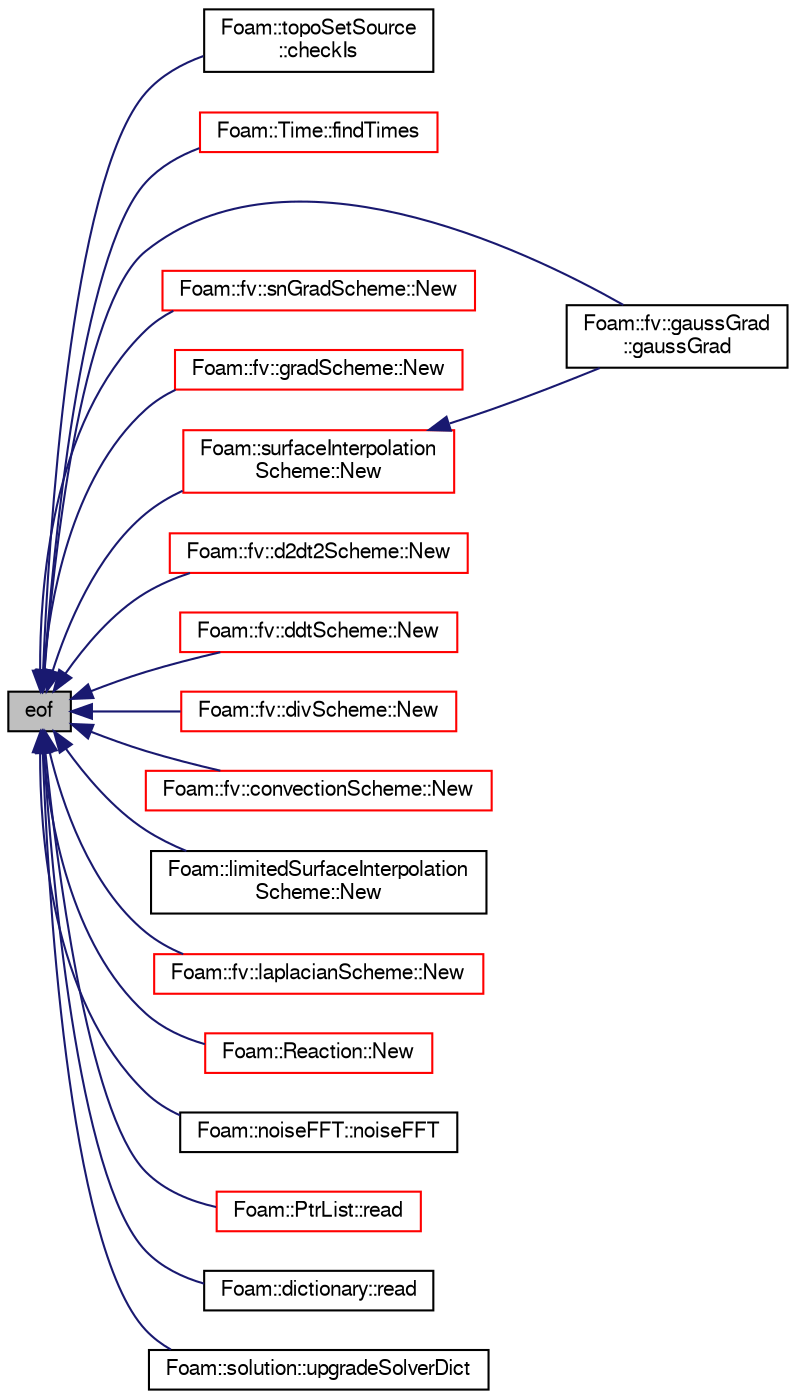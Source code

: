 digraph "eof"
{
  bgcolor="transparent";
  edge [fontname="FreeSans",fontsize="10",labelfontname="FreeSans",labelfontsize="10"];
  node [fontname="FreeSans",fontsize="10",shape=record];
  rankdir="LR";
  Node1 [label="eof",height=0.2,width=0.4,color="black", fillcolor="grey75", style="filled" fontcolor="black"];
  Node1 -> Node2 [dir="back",color="midnightblue",fontsize="10",style="solid",fontname="FreeSans"];
  Node2 [label="Foam::topoSetSource\l::checkIs",height=0.2,width=0.4,color="black",URL="$a02564.html#ae46e80b40fbccd61445ff02c596734b5",tooltip="Check state of stream. "];
  Node1 -> Node3 [dir="back",color="midnightblue",fontsize="10",style="solid",fontname="FreeSans"];
  Node3 [label="Foam::Time::findTimes",height=0.2,width=0.4,color="red",URL="$a02535.html#a358594437beb51631684afba39f445da",tooltip="Search a given directory for valid time directories. "];
  Node1 -> Node4 [dir="back",color="midnightblue",fontsize="10",style="solid",fontname="FreeSans"];
  Node4 [label="Foam::fv::gaussGrad\l::gaussGrad",height=0.2,width=0.4,color="black",URL="$a00880.html#ace6c2051286514eb33d4839e9b6b9573",tooltip="Construct from mesh and Istream. "];
  Node1 -> Node5 [dir="back",color="midnightblue",fontsize="10",style="solid",fontname="FreeSans"];
  Node5 [label="Foam::fv::snGradScheme::New",height=0.2,width=0.4,color="red",URL="$a02294.html#adc12ff65e667931ca7187bb66656924a",tooltip="Return new tmp interpolation scheme. "];
  Node1 -> Node6 [dir="back",color="midnightblue",fontsize="10",style="solid",fontname="FreeSans"];
  Node6 [label="Foam::fv::gradScheme::New",height=0.2,width=0.4,color="red",URL="$a00918.html#afc37a52dd28d032d31cc89576f8122f2",tooltip="Return a pointer to a new gradScheme created on freestore. "];
  Node1 -> Node7 [dir="back",color="midnightblue",fontsize="10",style="solid",fontname="FreeSans"];
  Node7 [label="Foam::surfaceInterpolation\lScheme::New",height=0.2,width=0.4,color="red",URL="$a02415.html#a4228053a08db320a1a8c647eedfc41b0",tooltip="Return new tmp interpolation scheme. "];
  Node7 -> Node4 [dir="back",color="midnightblue",fontsize="10",style="solid",fontname="FreeSans"];
  Node1 -> Node8 [dir="back",color="midnightblue",fontsize="10",style="solid",fontname="FreeSans"];
  Node8 [label="Foam::fv::d2dt2Scheme::New",height=0.2,width=0.4,color="red",URL="$a00474.html#a60670b82e2875dd4e0c98fa8d4198272",tooltip="Return a pointer to a new d2dt2Scheme created on freestore. "];
  Node1 -> Node9 [dir="back",color="midnightblue",fontsize="10",style="solid",fontname="FreeSans"];
  Node9 [label="Foam::fv::ddtScheme::New",height=0.2,width=0.4,color="red",URL="$a00481.html#a5a8f7e051307daf65eae67fb50c84a21",tooltip="Return a pointer to a new ddtScheme created on freestore. "];
  Node1 -> Node10 [dir="back",color="midnightblue",fontsize="10",style="solid",fontname="FreeSans"];
  Node10 [label="Foam::fv::divScheme::New",height=0.2,width=0.4,color="red",URL="$a00548.html#ad9e49ab1c22879be2f0d38c93b75b299",tooltip="Return a pointer to a new divScheme created on freestore. "];
  Node1 -> Node11 [dir="back",color="midnightblue",fontsize="10",style="solid",fontname="FreeSans"];
  Node11 [label="Foam::fv::convectionScheme::New",height=0.2,width=0.4,color="red",URL="$a00384.html#af588839e72c5544d36b0eb36a09e83aa",tooltip="Return a pointer to a new convectionScheme created on freestore. "];
  Node1 -> Node12 [dir="back",color="midnightblue",fontsize="10",style="solid",fontname="FreeSans"];
  Node12 [label="Foam::limitedSurfaceInterpolation\lScheme::New",height=0.2,width=0.4,color="black",URL="$a01285.html#a4375e15f8b82da9daf54eb57be9407ec",tooltip="Return new tmp interpolation scheme. "];
  Node1 -> Node13 [dir="back",color="midnightblue",fontsize="10",style="solid",fontname="FreeSans"];
  Node13 [label="Foam::fv::laplacianScheme::New",height=0.2,width=0.4,color="red",URL="$a01234.html#aa4597ba9a0b5ea42742d7b60969aefde",tooltip="Return a pointer to a new laplacianScheme created on freestore. "];
  Node1 -> Node14 [dir="back",color="midnightblue",fontsize="10",style="solid",fontname="FreeSans"];
  Node14 [label="Foam::Reaction::New",height=0.2,width=0.4,color="red",URL="$a02033.html#aa11303643cc079fa40c4fad755aed520",tooltip="Return a pointer to new patchField created on freestore from input. "];
  Node1 -> Node15 [dir="back",color="midnightblue",fontsize="10",style="solid",fontname="FreeSans"];
  Node15 [label="Foam::noiseFFT::noiseFFT",height=0.2,width=0.4,color="black",URL="$a01565.html#a449ba6255801b2151ca6f47b798cbd92",tooltip="Construct from pressure field file name. "];
  Node1 -> Node16 [dir="back",color="midnightblue",fontsize="10",style="solid",fontname="FreeSans"];
  Node16 [label="Foam::PtrList::read",height=0.2,width=0.4,color="red",URL="$a01975.html#a13f28f6f50da188010f20f60b92f4f39",tooltip="Read from Istream using given Istream constructor class. "];
  Node1 -> Node17 [dir="back",color="midnightblue",fontsize="10",style="solid",fontname="FreeSans"];
  Node17 [label="Foam::dictionary::read",height=0.2,width=0.4,color="black",URL="$a00502.html#a74110bdf434afa7e444306eb4b04999b",tooltip="Read dictionary from Istream, optionally keeping the header. "];
  Node1 -> Node18 [dir="back",color="midnightblue",fontsize="10",style="solid",fontname="FreeSans"];
  Node18 [label="Foam::solution::upgradeSolverDict",height=0.2,width=0.4,color="black",URL="$a02310.html#aafb35d9c55b4a97e839ab61b4a0c7d52",tooltip="Update from older solver controls syntax. "];
}
